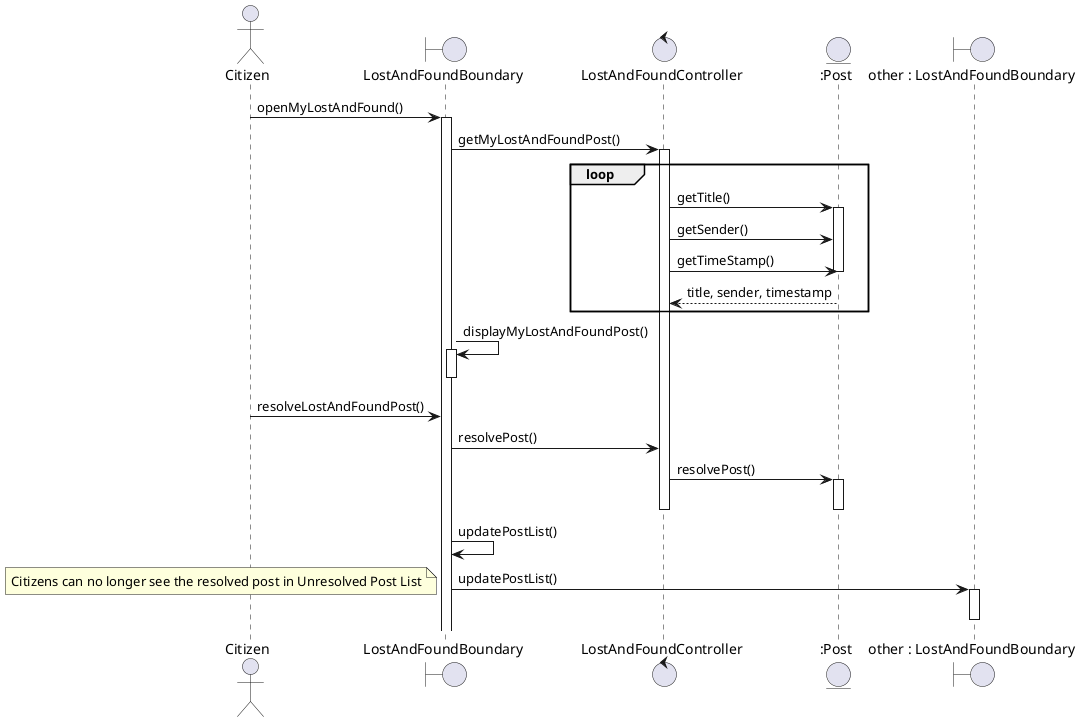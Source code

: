 @startuml postL&A

actor Citizen as c
boundary LostAndFoundBoundary as lfv
control LostAndFoundController as lfc
entity ":Post" as p
boundary "other : LostAndFoundBoundary" as o

c -> lfv : openMyLostAndFound()
activate lfv
lfv -> lfc : getMyLostAndFoundPost()
activate lfc
loop
    lfc -> p : getTitle()
    activate p
    lfc -> p : getSender()
    lfc -> p : getTimeStamp()
    deactivate p
    p --> lfc : title, sender, timestamp
end

lfv -> lfv : displayMyLostAndFoundPost()
activate lfv
deactivate lfv

c -> lfv : resolveLostAndFoundPost()

lfv -> lfc : resolvePost()
lfc -> p : resolvePost()

activate p
deactivate lfc

deactivate p



lfv -> lfv : updatePostList()
lfv -> o : updatePostList()

activate o
deactivate o

note left
    Citizens can no longer see the resolved post in Unresolved Post List
end note

@enduml